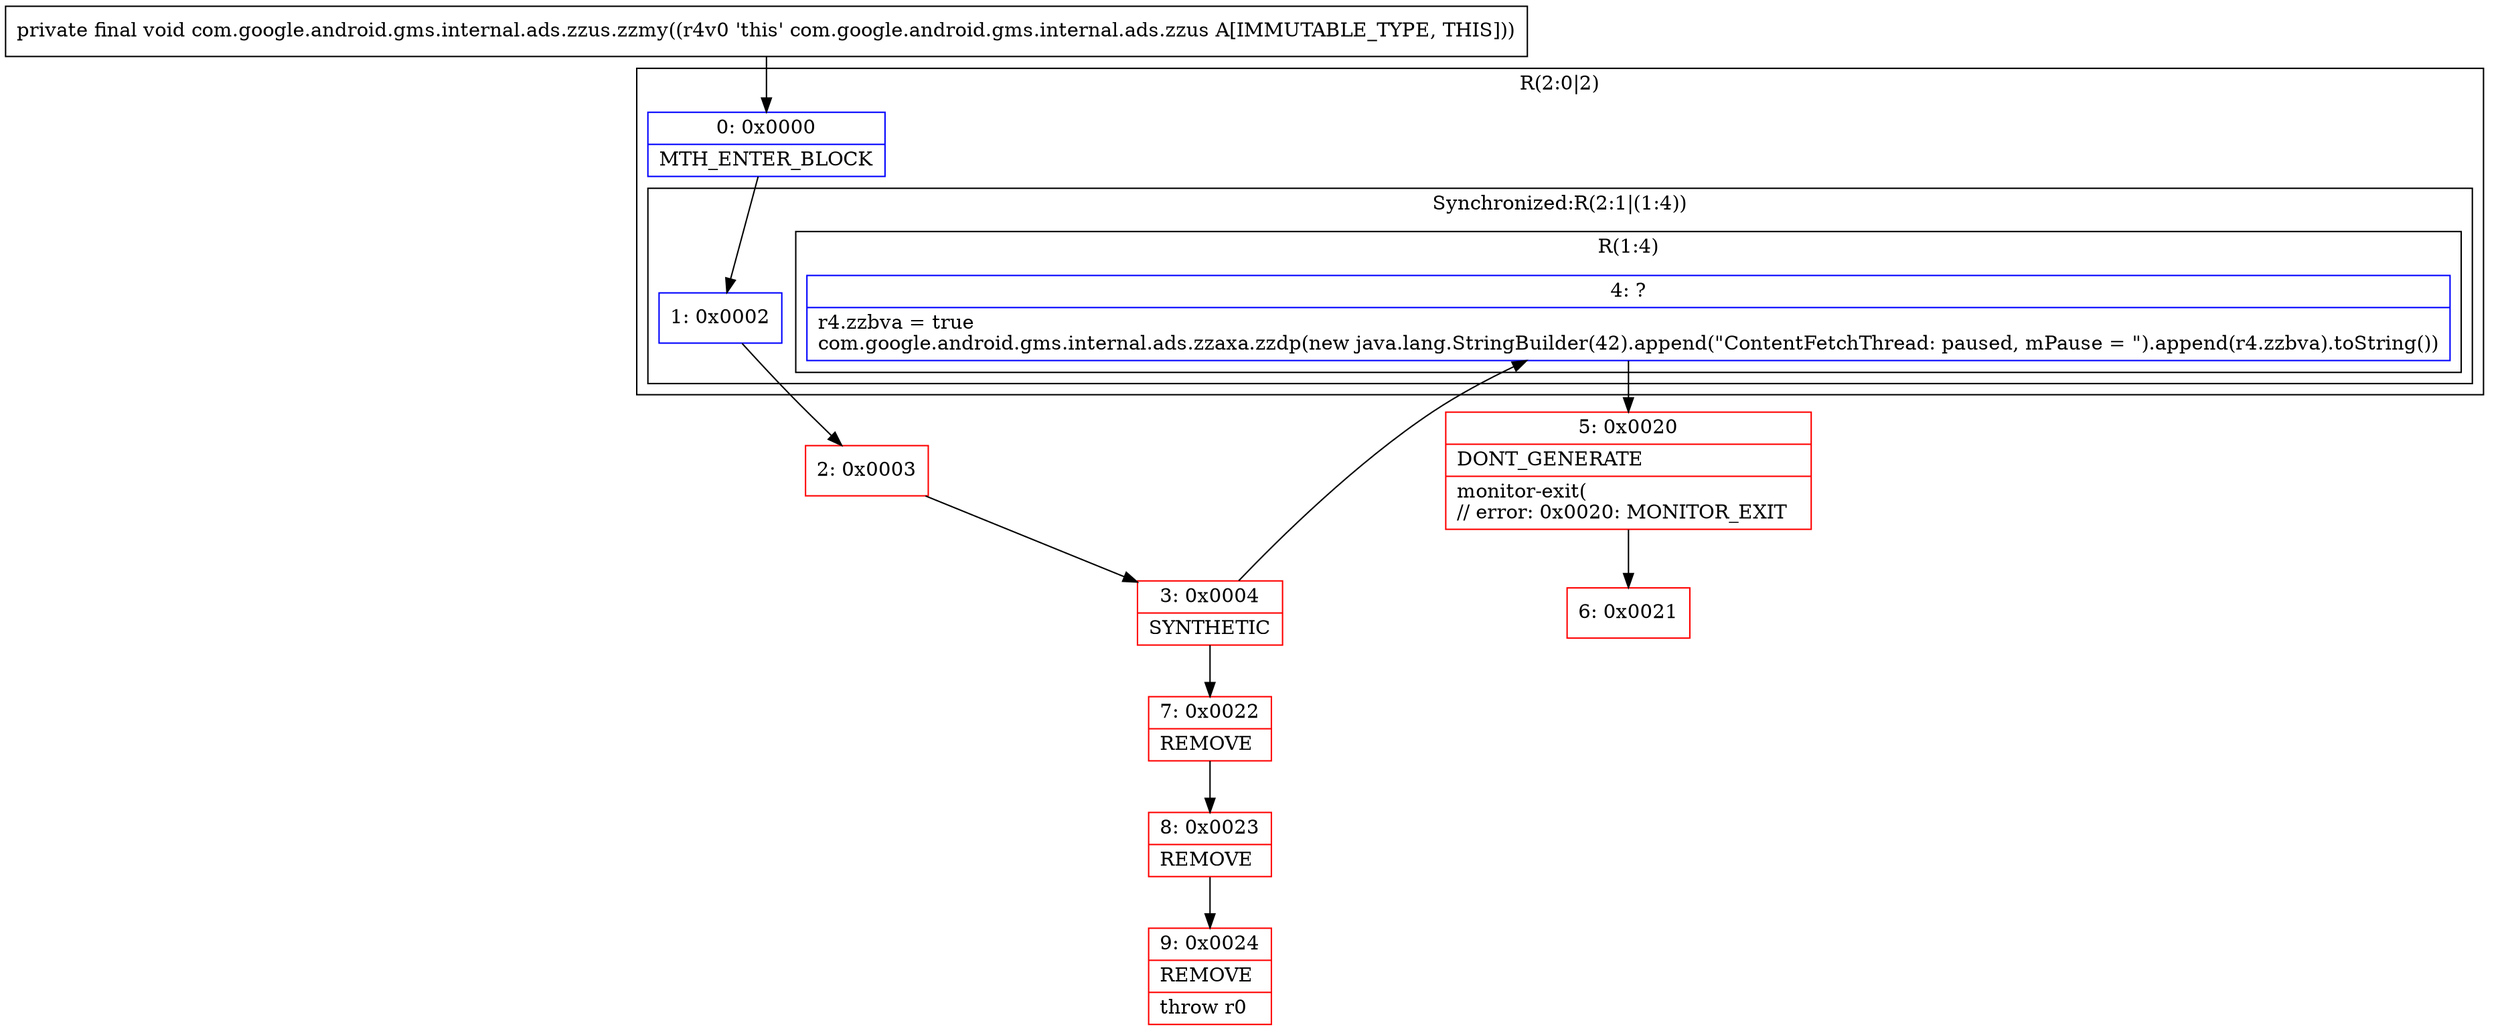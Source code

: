 digraph "CFG forcom.google.android.gms.internal.ads.zzus.zzmy()V" {
subgraph cluster_Region_229272424 {
label = "R(2:0|2)";
node [shape=record,color=blue];
Node_0 [shape=record,label="{0\:\ 0x0000|MTH_ENTER_BLOCK\l}"];
subgraph cluster_SynchronizedRegion_1385191052 {
label = "Synchronized:R(2:1|(1:4))";
node [shape=record,color=blue];
Node_1 [shape=record,label="{1\:\ 0x0002}"];
subgraph cluster_Region_2028947961 {
label = "R(1:4)";
node [shape=record,color=blue];
Node_4 [shape=record,label="{4\:\ ?|r4.zzbva = true\lcom.google.android.gms.internal.ads.zzaxa.zzdp(new java.lang.StringBuilder(42).append(\"ContentFetchThread: paused, mPause = \").append(r4.zzbva).toString())\l}"];
}
}
}
Node_2 [shape=record,color=red,label="{2\:\ 0x0003}"];
Node_3 [shape=record,color=red,label="{3\:\ 0x0004|SYNTHETIC\l}"];
Node_5 [shape=record,color=red,label="{5\:\ 0x0020|DONT_GENERATE\l|monitor\-exit(\l\/\/ error: 0x0020: MONITOR_EXIT  \l}"];
Node_6 [shape=record,color=red,label="{6\:\ 0x0021}"];
Node_7 [shape=record,color=red,label="{7\:\ 0x0022|REMOVE\l}"];
Node_8 [shape=record,color=red,label="{8\:\ 0x0023|REMOVE\l}"];
Node_9 [shape=record,color=red,label="{9\:\ 0x0024|REMOVE\l|throw r0\l}"];
MethodNode[shape=record,label="{private final void com.google.android.gms.internal.ads.zzus.zzmy((r4v0 'this' com.google.android.gms.internal.ads.zzus A[IMMUTABLE_TYPE, THIS])) }"];
MethodNode -> Node_0;
Node_0 -> Node_1;
Node_1 -> Node_2;
Node_4 -> Node_5;
Node_2 -> Node_3;
Node_3 -> Node_4;
Node_3 -> Node_7;
Node_5 -> Node_6;
Node_7 -> Node_8;
Node_8 -> Node_9;
}

